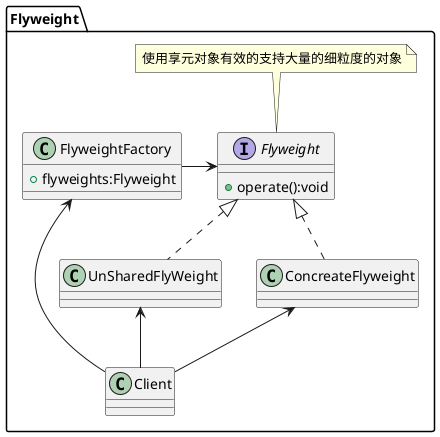 @startuml
package Flyweight{
    interface Flyweight{
        +operate():void
    }
    note top:使用享元对象有效的支持大量的细粒度的对象
    class ConcreateFlyweight implements Flyweight
    class UnSharedFlyWeight implements Flyweight
    class FlyweightFactory{
        +flyweights:Flyweight
    }
    FlyweightFactory ->Flyweight
    ConcreateFlyweight <-- Client
    UnSharedFlyWeight <-- Client
    FlyweightFactory <-- Client
}

@enduml
